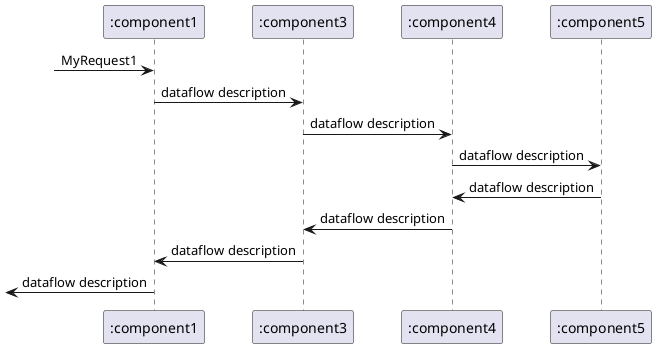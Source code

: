 @startuml Sequence diagram
!pragma teoz true

{start} ?-> ":component1"    : MyRequest1 
":component1" -> ":component3" : dataflow description
":component3" -> ":component4" : dataflow description
":component4" -> ":component5" : dataflow description
":component4" <- ":component5" : dataflow description
":component3" <- ":component4" : dataflow description
":component3" -> ":component1" : dataflow description
{end} ?<- ":component1" : dataflow description

@enduml